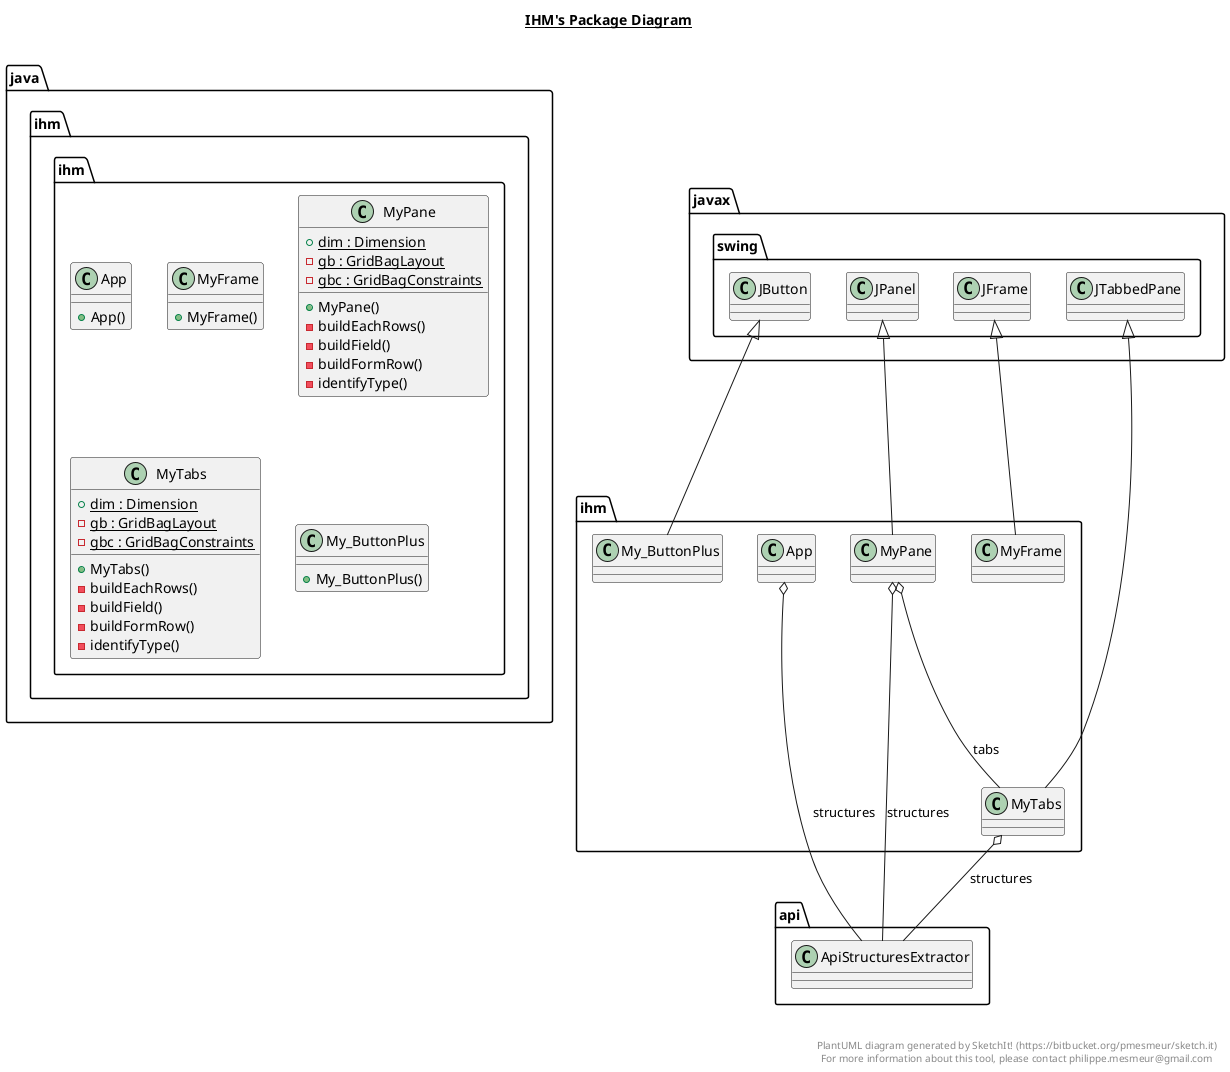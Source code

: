 @startuml

title __IHM's Package Diagram__\n

  namespace  java{
    namespace ihm {
      class ihm.App {
          + App()
      }
    }
  }
  

  namespace java {
    namespace ihm {
      class ihm.MyFrame {
          + MyFrame()
      }
    }
  }
  

  namespace java {
    namespace ihm {
      class ihm.MyPane {
          {static} + dim : Dimension
          {static} - gb : GridBagLayout
          {static} - gbc : GridBagConstraints
          + MyPane()
          - buildEachRows()
          - buildField()
          - buildFormRow()
          - identifyType()
      }
    }
  }
  

  namespace  java{
    namespace ihm {
      class ihm.MyTabs {
          {static} + dim : Dimension
          {static} - gb : GridBagLayout
          {static} - gbc : GridBagConstraints
          + MyTabs()
          - buildEachRows()
          - buildField()
          - buildFormRow()
          - identifyType()
      }
    }
  }
  

  namespace java {
    namespace ihm {
      class ihm.My_ButtonPlus {
          + My_ButtonPlus()
      }
    }
  }
  

  ihm.App o-- api.ApiStructuresExtractor : structures
  ihm.MyFrame -up-|> javax.swing.JFrame
  ihm.MyPane -up-|> javax.swing.JPanel
  ihm.MyPane o-- api.ApiStructuresExtractor : structures
  ihm.MyPane o-- ihm.MyTabs : tabs
  ihm.MyTabs -up-|> javax.swing.JTabbedPane
  ihm.MyTabs o-- api.ApiStructuresExtractor : structures
  ihm.My_ButtonPlus -up-|> javax.swing.JButton


right footer


PlantUML diagram generated by SketchIt! (https://bitbucket.org/pmesmeur/sketch.it)
For more information about this tool, please contact philippe.mesmeur@gmail.com
endfooter

@enduml
